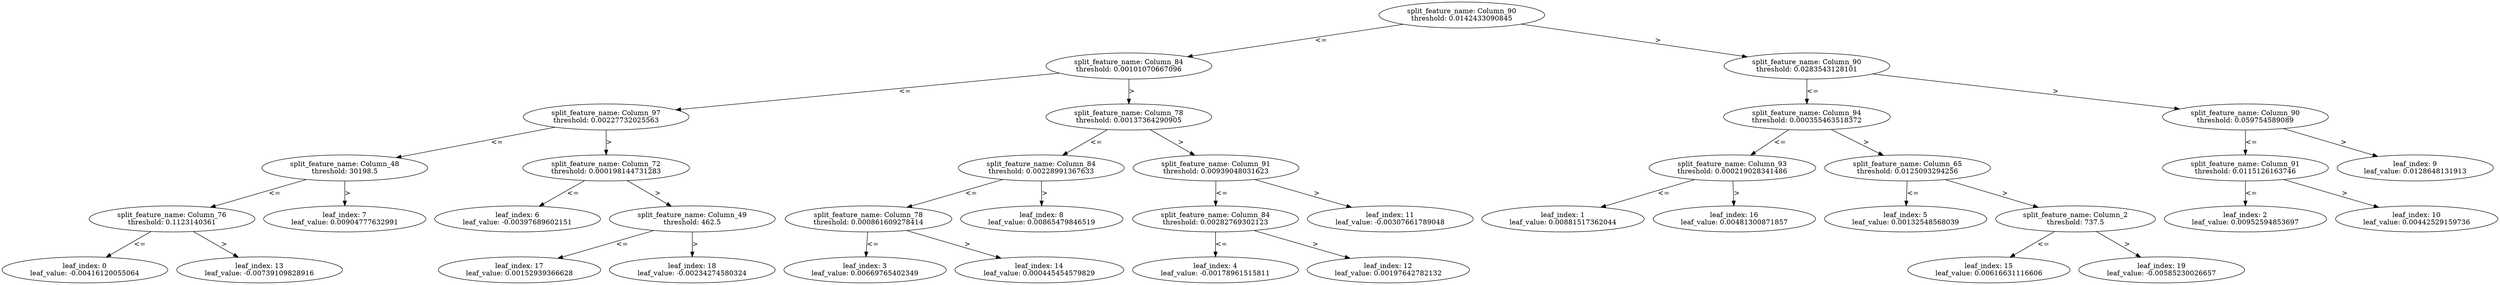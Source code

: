 digraph Tree28 {
	split0 [label="split_feature_name: Column_90\nthreshold: 0.0142433090845"]
	split2 [label="split_feature_name: Column_84\nthreshold: 0.00101070667096"]
	split5 [label="split_feature_name: Column_97\nthreshold: 0.00227732025563"]
	split6 [label="split_feature_name: Column_48\nthreshold: 30198.5"]
	split12 [label="split_feature_name: Column_76\nthreshold: 0.1123140361"]
	leaf0 [label="leaf_index: 0\nleaf_value: -0.00416120055064"]
	split12 -> leaf0 [label="<="]
	leaf13 [label="leaf_index: 13\nleaf_value: -0.00739109828916"]
	split12 -> leaf13 [label=">"]
	split6 -> split12 [label="<="]
	leaf7 [label="leaf_index: 7\nleaf_value: 0.00904777632991"]
	split6 -> leaf7 [label=">"]
	split5 -> split6 [label="<="]
	split16 [label="split_feature_name: Column_72\nthreshold: 0.000198144731283"]
	leaf6 [label="leaf_index: 6\nleaf_value: -0.00397689602151"]
	split16 -> leaf6 [label="<="]
	split17 [label="split_feature_name: Column_49\nthreshold: 462.5"]
	leaf17 [label="leaf_index: 17\nleaf_value: 0.00152939366628"]
	split17 -> leaf17 [label="<="]
	leaf18 [label="leaf_index: 18\nleaf_value: -0.00234274580324"]
	split17 -> leaf18 [label=">"]
	split16 -> split17 [label=">"]
	split5 -> split16 [label=">"]
	split2 -> split5 [label="<="]
	split3 [label="split_feature_name: Column_78\nthreshold: 0.00137364290905"]
	split7 [label="split_feature_name: Column_84\nthreshold: 0.00228991367633"]
	split13 [label="split_feature_name: Column_78\nthreshold: 0.000861609278414"]
	leaf3 [label="leaf_index: 3\nleaf_value: 0.00669765402349"]
	split13 -> leaf3 [label="<="]
	leaf14 [label="leaf_index: 14\nleaf_value: 0.000445454579829"]
	split13 -> leaf14 [label=">"]
	split7 -> split13 [label="<="]
	leaf8 [label="leaf_index: 8\nleaf_value: 0.00865479846519"]
	split7 -> leaf8 [label=">"]
	split3 -> split7 [label="<="]
	split10 [label="split_feature_name: Column_91\nthreshold: 0.00939048031623"]
	split11 [label="split_feature_name: Column_84\nthreshold: 0.00282769302123"]
	leaf4 [label="leaf_index: 4\nleaf_value: -0.00178961515811"]
	split11 -> leaf4 [label="<="]
	leaf12 [label="leaf_index: 12\nleaf_value: 0.00197642782132"]
	split11 -> leaf12 [label=">"]
	split10 -> split11 [label="<="]
	leaf11 [label="leaf_index: 11\nleaf_value: -0.00307661789048"]
	split10 -> leaf11 [label=">"]
	split3 -> split10 [label=">"]
	split2 -> split3 [label=">"]
	split0 -> split2 [label="<="]
	split1 [label="split_feature_name: Column_90\nthreshold: 0.0283543128101"]
	split4 [label="split_feature_name: Column_94\nthreshold: 0.000355463518372"]
	split15 [label="split_feature_name: Column_93\nthreshold: 0.000219028341486"]
	leaf1 [label="leaf_index: 1\nleaf_value: 0.00881517362044"]
	split15 -> leaf1 [label="<="]
	leaf16 [label="leaf_index: 16\nleaf_value: 0.00481300871857"]
	split15 -> leaf16 [label=">"]
	split4 -> split15 [label="<="]
	split14 [label="split_feature_name: Column_65\nthreshold: 0.0125093294256"]
	leaf5 [label="leaf_index: 5\nleaf_value: 0.00132548568039"]
	split14 -> leaf5 [label="<="]
	split18 [label="split_feature_name: Column_2\nthreshold: 737.5"]
	leaf15 [label="leaf_index: 15\nleaf_value: 0.00616631116606"]
	split18 -> leaf15 [label="<="]
	leaf19 [label="leaf_index: 19\nleaf_value: -0.00585230026657"]
	split18 -> leaf19 [label=">"]
	split14 -> split18 [label=">"]
	split4 -> split14 [label=">"]
	split1 -> split4 [label="<="]
	split8 [label="split_feature_name: Column_90\nthreshold: 0.059754589089"]
	split9 [label="split_feature_name: Column_91\nthreshold: 0.0115126163746"]
	leaf2 [label="leaf_index: 2\nleaf_value: 0.00952594853697"]
	split9 -> leaf2 [label="<="]
	leaf10 [label="leaf_index: 10\nleaf_value: 0.00442529159736"]
	split9 -> leaf10 [label=">"]
	split8 -> split9 [label="<="]
	leaf9 [label="leaf_index: 9\nleaf_value: 0.0128648131913"]
	split8 -> leaf9 [label=">"]
	split1 -> split8 [label=">"]
	split0 -> split1 [label=">"]
}
